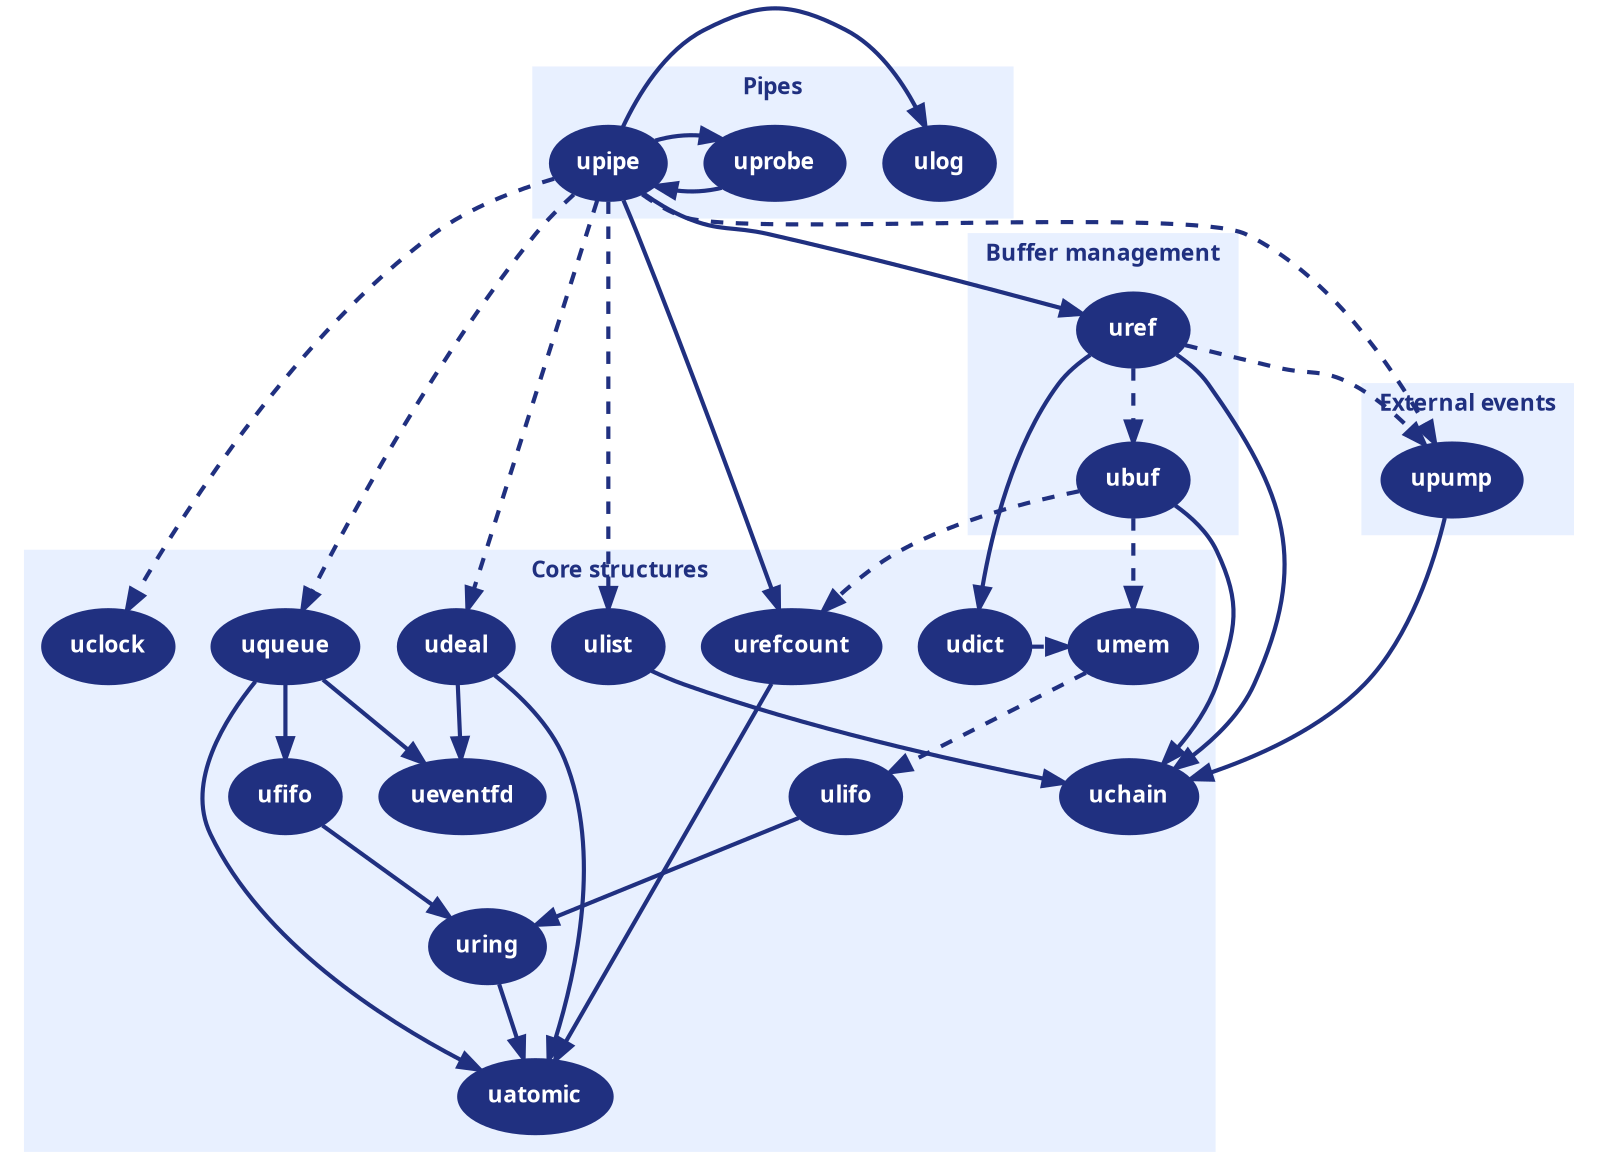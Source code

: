 digraph "Upipe objects dependancies" {
	graph [bgcolor="#00000000"];
	edge [penwidth=2, color="#203080"];
	node [shape="oval", style="filled", fontname="Verdana Black", fontsize=11, fontcolor="white", color="#203080", fillcolor="#203080"];

	subgraph cluster_pipes {
		color="#E8F0FF";
		style="filled";
		label="Pipes";
		fontname="Verdana Black";
		fontsize=11;
		fontcolor="#203080";
		subgraph {
			rank = source;
			ulog;
			uprobe;
			upipe;
		}
	}

	subgraph cluster_pumps {
		color="#E8F0FF";
		style="filled";
		label="External events";
		fontname="Verdana Black";
		fontsize=11;
		fontcolor="#203080";
		upump;
	}

	subgraph cluster_buffers {
		color="#E8F0FF";
		style="filled";
		label="Buffer management";
		fontname="Verdana Black";
		fontsize=11;
		fontcolor="#203080";
		ubuf;
		uref;
	}

	subgraph cluster_core {
		color="#E8F0FF";
		style="filled";
		label="Core structures";
		fontname="Verdana Black";
		fontsize=11;
		fontcolor="#203080";
		subgraph {
			rank = same;
			uclock;
			ulist;
			uqueue;
			urefcount;
			udict;
			umem;
		}
		uchain;
		uatomic;
		uring;
		ulifo;
		ufifo;
		udeal;
		ueventfd;
	}

	uref->ubuf [style="dashed"];
	uref->udict;
	uref->upump [style="dashed"];
	uref->uchain;

	ubuf->uchain;
	ubuf->umem [style="dashed"];
	ubuf->urefcount [style="dashed"];

	udict->umem [style="dashed"];

	umem->ulifo [style="dashed"];

	udeal->uatomic;
	udeal->ueventfd;
	urefcount->uatomic;

	ufifo->uring;
	ulifo->uring;
	uring->uatomic;
	uqueue->ufifo;
	uqueue->uatomic;
	uqueue->ueventfd;

	ulist->uchain;

	uprobe->upipe;
	upipe->uprobe;
	upipe->ulog;
	upipe->uref;
	upipe->urefcount;
	upipe->upump [style="dashed"];
	upipe->uclock [style="dashed"];
	upipe->udeal [style="dashed"];
	upipe->uqueue [style="dashed"];
	upipe->ulist [style="dashed"];

	upump->uchain;
}
